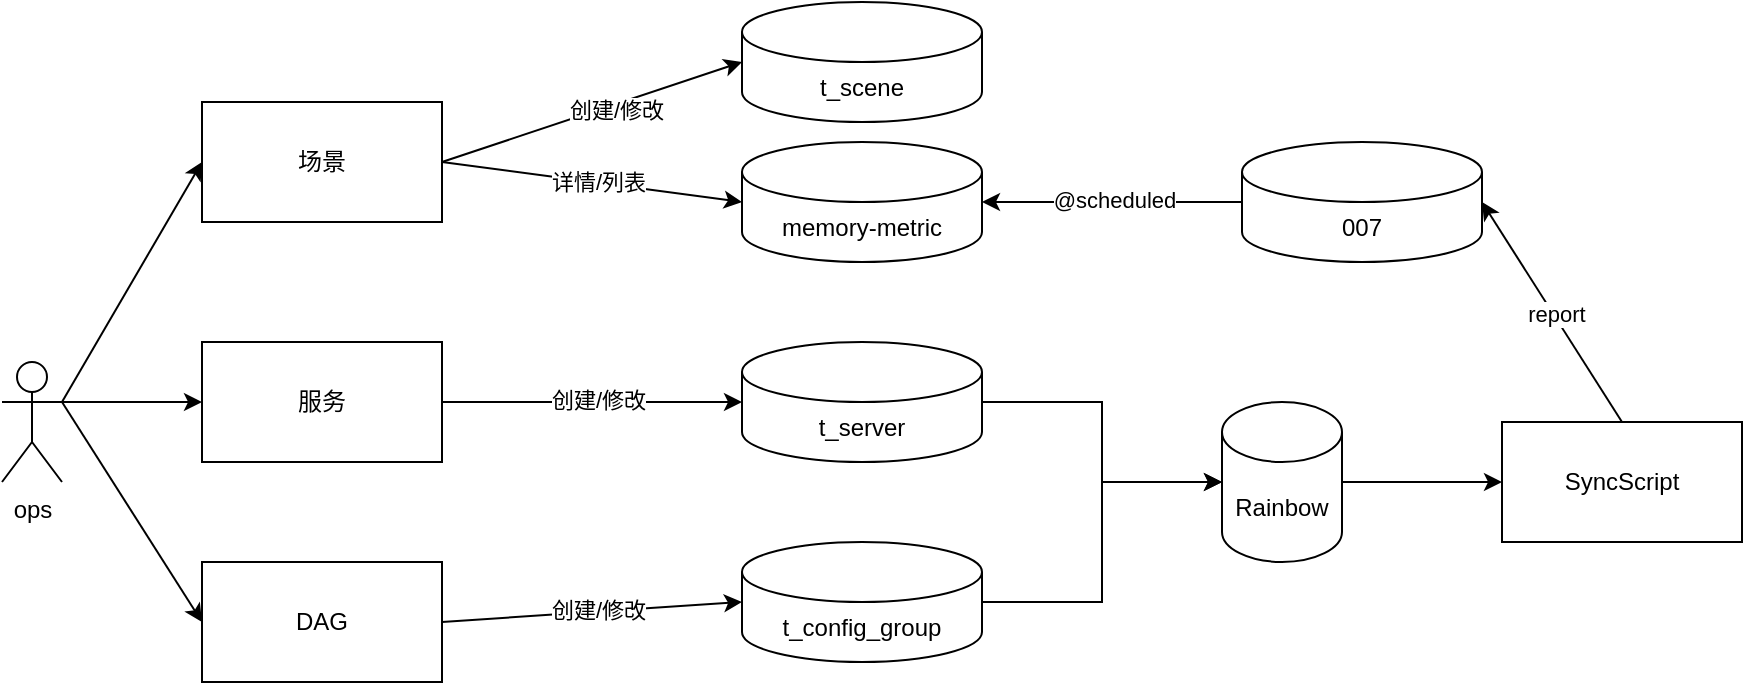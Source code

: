 <mxfile version="21.1.4" type="github">
  <diagram name="第 1 页" id="y6zBSTGUf1gGvdQJHAvz">
    <mxGraphModel dx="908" dy="569" grid="1" gridSize="10" guides="1" tooltips="1" connect="1" arrows="1" fold="1" page="1" pageScale="1" pageWidth="827" pageHeight="1169" math="0" shadow="0">
      <root>
        <mxCell id="0" />
        <mxCell id="1" parent="0" />
        <mxCell id="TWxNEiFXj0emaMW_6LcG-1" value="ops" style="shape=umlActor;verticalLabelPosition=bottom;verticalAlign=top;html=1;outlineConnect=0;" vertex="1" parent="1">
          <mxGeometry x="20" y="220" width="30" height="60" as="geometry" />
        </mxCell>
        <mxCell id="TWxNEiFXj0emaMW_6LcG-4" value="场景" style="rounded=0;whiteSpace=wrap;html=1;" vertex="1" parent="1">
          <mxGeometry x="120" y="90" width="120" height="60" as="geometry" />
        </mxCell>
        <mxCell id="TWxNEiFXj0emaMW_6LcG-5" value="服务" style="rounded=0;whiteSpace=wrap;html=1;" vertex="1" parent="1">
          <mxGeometry x="120" y="210" width="120" height="60" as="geometry" />
        </mxCell>
        <mxCell id="TWxNEiFXj0emaMW_6LcG-6" value="DAG" style="rounded=0;whiteSpace=wrap;html=1;" vertex="1" parent="1">
          <mxGeometry x="120" y="320" width="120" height="60" as="geometry" />
        </mxCell>
        <mxCell id="TWxNEiFXj0emaMW_6LcG-7" value="t_scene" style="shape=cylinder3;whiteSpace=wrap;html=1;boundedLbl=1;backgroundOutline=1;size=15;" vertex="1" parent="1">
          <mxGeometry x="390" y="40" width="120" height="60" as="geometry" />
        </mxCell>
        <mxCell id="TWxNEiFXj0emaMW_6LcG-8" value="memory-metric" style="shape=cylinder3;whiteSpace=wrap;html=1;boundedLbl=1;backgroundOutline=1;size=15;" vertex="1" parent="1">
          <mxGeometry x="390" y="110" width="120" height="60" as="geometry" />
        </mxCell>
        <mxCell id="TWxNEiFXj0emaMW_6LcG-9" value="007" style="shape=cylinder3;whiteSpace=wrap;html=1;boundedLbl=1;backgroundOutline=1;size=15;" vertex="1" parent="1">
          <mxGeometry x="640" y="110" width="120" height="60" as="geometry" />
        </mxCell>
        <mxCell id="TWxNEiFXj0emaMW_6LcG-10" value="" style="endArrow=classic;html=1;rounded=0;entryX=1;entryY=0.5;entryDx=0;entryDy=0;entryPerimeter=0;exitX=0;exitY=0.5;exitDx=0;exitDy=0;exitPerimeter=0;" edge="1" parent="1" source="TWxNEiFXj0emaMW_6LcG-9" target="TWxNEiFXj0emaMW_6LcG-8">
          <mxGeometry width="50" height="50" relative="1" as="geometry">
            <mxPoint x="430" y="250" as="sourcePoint" />
            <mxPoint x="480" y="200" as="targetPoint" />
          </mxGeometry>
        </mxCell>
        <mxCell id="TWxNEiFXj0emaMW_6LcG-11" value="@scheduled" style="edgeLabel;html=1;align=center;verticalAlign=middle;resizable=0;points=[];" vertex="1" connectable="0" parent="TWxNEiFXj0emaMW_6LcG-10">
          <mxGeometry x="-0.009" y="-1" relative="1" as="geometry">
            <mxPoint as="offset" />
          </mxGeometry>
        </mxCell>
        <mxCell id="TWxNEiFXj0emaMW_6LcG-12" value="" style="endArrow=classic;html=1;rounded=0;exitX=1;exitY=0.5;exitDx=0;exitDy=0;entryX=0;entryY=0.5;entryDx=0;entryDy=0;entryPerimeter=0;" edge="1" parent="1" source="TWxNEiFXj0emaMW_6LcG-4" target="TWxNEiFXj0emaMW_6LcG-7">
          <mxGeometry width="50" height="50" relative="1" as="geometry">
            <mxPoint x="280" y="230" as="sourcePoint" />
            <mxPoint x="330" y="180" as="targetPoint" />
          </mxGeometry>
        </mxCell>
        <mxCell id="TWxNEiFXj0emaMW_6LcG-14" value="创建/修改" style="edgeLabel;html=1;align=center;verticalAlign=middle;resizable=0;points=[];" vertex="1" connectable="0" parent="TWxNEiFXj0emaMW_6LcG-12">
          <mxGeometry x="0.147" y="-2" relative="1" as="geometry">
            <mxPoint as="offset" />
          </mxGeometry>
        </mxCell>
        <mxCell id="TWxNEiFXj0emaMW_6LcG-13" value="" style="endArrow=classic;html=1;rounded=0;exitX=1;exitY=0.5;exitDx=0;exitDy=0;entryX=0;entryY=0.5;entryDx=0;entryDy=0;entryPerimeter=0;" edge="1" parent="1" source="TWxNEiFXj0emaMW_6LcG-4" target="TWxNEiFXj0emaMW_6LcG-8">
          <mxGeometry width="50" height="50" relative="1" as="geometry">
            <mxPoint x="250" y="130" as="sourcePoint" />
            <mxPoint x="380" y="80" as="targetPoint" />
          </mxGeometry>
        </mxCell>
        <mxCell id="TWxNEiFXj0emaMW_6LcG-15" value="详情/列表" style="edgeLabel;html=1;align=center;verticalAlign=middle;resizable=0;points=[];" vertex="1" connectable="0" parent="TWxNEiFXj0emaMW_6LcG-13">
          <mxGeometry x="0.031" y="1" relative="1" as="geometry">
            <mxPoint as="offset" />
          </mxGeometry>
        </mxCell>
        <mxCell id="TWxNEiFXj0emaMW_6LcG-16" value="" style="endArrow=classic;html=1;rounded=0;exitX=1;exitY=0.333;exitDx=0;exitDy=0;exitPerimeter=0;entryX=0;entryY=0.5;entryDx=0;entryDy=0;" edge="1" parent="1" source="TWxNEiFXj0emaMW_6LcG-1" target="TWxNEiFXj0emaMW_6LcG-4">
          <mxGeometry width="50" height="50" relative="1" as="geometry">
            <mxPoint x="40" y="400" as="sourcePoint" />
            <mxPoint x="90" y="350" as="targetPoint" />
          </mxGeometry>
        </mxCell>
        <mxCell id="TWxNEiFXj0emaMW_6LcG-17" value="" style="endArrow=classic;html=1;rounded=0;entryX=0;entryY=0.5;entryDx=0;entryDy=0;" edge="1" parent="1" target="TWxNEiFXj0emaMW_6LcG-5">
          <mxGeometry width="50" height="50" relative="1" as="geometry">
            <mxPoint x="50" y="240" as="sourcePoint" />
            <mxPoint x="130" y="130" as="targetPoint" />
          </mxGeometry>
        </mxCell>
        <mxCell id="TWxNEiFXj0emaMW_6LcG-18" value="" style="endArrow=classic;html=1;rounded=0;entryX=0;entryY=0.5;entryDx=0;entryDy=0;exitX=1;exitY=0.333;exitDx=0;exitDy=0;exitPerimeter=0;" edge="1" parent="1" source="TWxNEiFXj0emaMW_6LcG-1" target="TWxNEiFXj0emaMW_6LcG-6">
          <mxGeometry width="50" height="50" relative="1" as="geometry">
            <mxPoint x="60" y="250" as="sourcePoint" />
            <mxPoint x="130" y="250" as="targetPoint" />
          </mxGeometry>
        </mxCell>
        <mxCell id="TWxNEiFXj0emaMW_6LcG-27" value="" style="edgeStyle=orthogonalEdgeStyle;rounded=0;orthogonalLoop=1;jettySize=auto;html=1;" edge="1" parent="1" source="TWxNEiFXj0emaMW_6LcG-19" target="TWxNEiFXj0emaMW_6LcG-25">
          <mxGeometry relative="1" as="geometry" />
        </mxCell>
        <mxCell id="TWxNEiFXj0emaMW_6LcG-19" value="t_server" style="shape=cylinder3;whiteSpace=wrap;html=1;boundedLbl=1;backgroundOutline=1;size=15;" vertex="1" parent="1">
          <mxGeometry x="390" y="210" width="120" height="60" as="geometry" />
        </mxCell>
        <mxCell id="TWxNEiFXj0emaMW_6LcG-28" value="" style="edgeStyle=orthogonalEdgeStyle;rounded=0;orthogonalLoop=1;jettySize=auto;html=1;" edge="1" parent="1" source="TWxNEiFXj0emaMW_6LcG-20" target="TWxNEiFXj0emaMW_6LcG-25">
          <mxGeometry relative="1" as="geometry" />
        </mxCell>
        <mxCell id="TWxNEiFXj0emaMW_6LcG-20" value="t_config_group" style="shape=cylinder3;whiteSpace=wrap;html=1;boundedLbl=1;backgroundOutline=1;size=15;" vertex="1" parent="1">
          <mxGeometry x="390" y="310" width="120" height="60" as="geometry" />
        </mxCell>
        <mxCell id="TWxNEiFXj0emaMW_6LcG-21" value="SyncScript" style="rounded=0;whiteSpace=wrap;html=1;" vertex="1" parent="1">
          <mxGeometry x="770" y="250" width="120" height="60" as="geometry" />
        </mxCell>
        <mxCell id="TWxNEiFXj0emaMW_6LcG-22" value="" style="endArrow=classic;html=1;rounded=0;entryX=1;entryY=0.5;entryDx=0;entryDy=0;entryPerimeter=0;exitX=0.5;exitY=0;exitDx=0;exitDy=0;" edge="1" parent="1" source="TWxNEiFXj0emaMW_6LcG-21" target="TWxNEiFXj0emaMW_6LcG-9">
          <mxGeometry width="50" height="50" relative="1" as="geometry">
            <mxPoint x="650" y="150" as="sourcePoint" />
            <mxPoint x="520" y="150" as="targetPoint" />
          </mxGeometry>
        </mxCell>
        <mxCell id="TWxNEiFXj0emaMW_6LcG-24" value="report" style="edgeLabel;html=1;align=center;verticalAlign=middle;resizable=0;points=[];" vertex="1" connectable="0" parent="TWxNEiFXj0emaMW_6LcG-22">
          <mxGeometry x="-0.018" y="-1" relative="1" as="geometry">
            <mxPoint as="offset" />
          </mxGeometry>
        </mxCell>
        <mxCell id="TWxNEiFXj0emaMW_6LcG-26" value="" style="edgeStyle=orthogonalEdgeStyle;rounded=0;orthogonalLoop=1;jettySize=auto;html=1;" edge="1" parent="1" source="TWxNEiFXj0emaMW_6LcG-25" target="TWxNEiFXj0emaMW_6LcG-21">
          <mxGeometry relative="1" as="geometry" />
        </mxCell>
        <mxCell id="TWxNEiFXj0emaMW_6LcG-25" value="Rainbow" style="shape=cylinder3;whiteSpace=wrap;html=1;boundedLbl=1;backgroundOutline=1;size=15;" vertex="1" parent="1">
          <mxGeometry x="630" y="240" width="60" height="80" as="geometry" />
        </mxCell>
        <mxCell id="TWxNEiFXj0emaMW_6LcG-29" value="" style="endArrow=classic;html=1;rounded=0;exitX=1;exitY=0.5;exitDx=0;exitDy=0;" edge="1" parent="1" source="TWxNEiFXj0emaMW_6LcG-5" target="TWxNEiFXj0emaMW_6LcG-19">
          <mxGeometry width="50" height="50" relative="1" as="geometry">
            <mxPoint x="250" y="130" as="sourcePoint" />
            <mxPoint x="400" y="150" as="targetPoint" />
          </mxGeometry>
        </mxCell>
        <mxCell id="TWxNEiFXj0emaMW_6LcG-30" value="创建/修改" style="edgeLabel;html=1;align=center;verticalAlign=middle;resizable=0;points=[];" vertex="1" connectable="0" parent="TWxNEiFXj0emaMW_6LcG-29">
          <mxGeometry x="0.031" y="1" relative="1" as="geometry">
            <mxPoint as="offset" />
          </mxGeometry>
        </mxCell>
        <mxCell id="TWxNEiFXj0emaMW_6LcG-31" value="" style="endArrow=classic;html=1;rounded=0;exitX=1;exitY=0.5;exitDx=0;exitDy=0;entryX=0;entryY=0.5;entryDx=0;entryDy=0;entryPerimeter=0;" edge="1" parent="1" source="TWxNEiFXj0emaMW_6LcG-6" target="TWxNEiFXj0emaMW_6LcG-20">
          <mxGeometry width="50" height="50" relative="1" as="geometry">
            <mxPoint x="250" y="250" as="sourcePoint" />
            <mxPoint x="400" y="250" as="targetPoint" />
          </mxGeometry>
        </mxCell>
        <mxCell id="TWxNEiFXj0emaMW_6LcG-32" value="创建/修改" style="edgeLabel;html=1;align=center;verticalAlign=middle;resizable=0;points=[];" vertex="1" connectable="0" parent="TWxNEiFXj0emaMW_6LcG-31">
          <mxGeometry x="0.031" y="1" relative="1" as="geometry">
            <mxPoint as="offset" />
          </mxGeometry>
        </mxCell>
      </root>
    </mxGraphModel>
  </diagram>
</mxfile>
